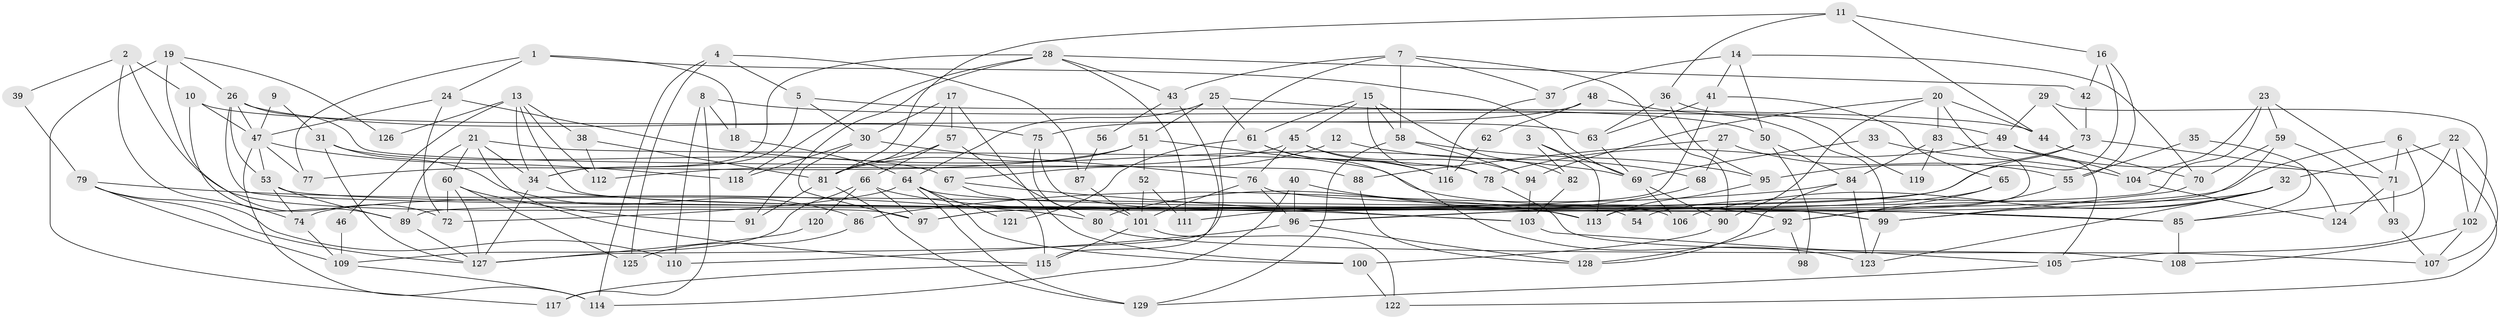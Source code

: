 // coarse degree distribution, {4: 0.17073170731707318, 7: 0.13414634146341464, 8: 0.04878048780487805, 5: 0.13414634146341464, 6: 0.17073170731707318, 2: 0.10975609756097561, 3: 0.17073170731707318, 9: 0.036585365853658534, 11: 0.012195121951219513, 10: 0.012195121951219513}
// Generated by graph-tools (version 1.1) at 2025/52/02/27/25 19:52:08]
// undirected, 129 vertices, 258 edges
graph export_dot {
graph [start="1"]
  node [color=gray90,style=filled];
  1;
  2;
  3;
  4;
  5;
  6;
  7;
  8;
  9;
  10;
  11;
  12;
  13;
  14;
  15;
  16;
  17;
  18;
  19;
  20;
  21;
  22;
  23;
  24;
  25;
  26;
  27;
  28;
  29;
  30;
  31;
  32;
  33;
  34;
  35;
  36;
  37;
  38;
  39;
  40;
  41;
  42;
  43;
  44;
  45;
  46;
  47;
  48;
  49;
  50;
  51;
  52;
  53;
  54;
  55;
  56;
  57;
  58;
  59;
  60;
  61;
  62;
  63;
  64;
  65;
  66;
  67;
  68;
  69;
  70;
  71;
  72;
  73;
  74;
  75;
  76;
  77;
  78;
  79;
  80;
  81;
  82;
  83;
  84;
  85;
  86;
  87;
  88;
  89;
  90;
  91;
  92;
  93;
  94;
  95;
  96;
  97;
  98;
  99;
  100;
  101;
  102;
  103;
  104;
  105;
  106;
  107;
  108;
  109;
  110;
  111;
  112;
  113;
  114;
  115;
  116;
  117;
  118;
  119;
  120;
  121;
  122;
  123;
  124;
  125;
  126;
  127;
  128;
  129;
  1 -- 69;
  1 -- 77;
  1 -- 18;
  1 -- 24;
  2 -- 97;
  2 -- 74;
  2 -- 10;
  2 -- 39;
  3 -- 113;
  3 -- 69;
  3 -- 82;
  4 -- 114;
  4 -- 5;
  4 -- 87;
  4 -- 125;
  5 -- 30;
  5 -- 34;
  5 -- 44;
  6 -- 71;
  6 -- 97;
  6 -- 105;
  6 -- 122;
  7 -- 43;
  7 -- 127;
  7 -- 37;
  7 -- 58;
  7 -- 90;
  8 -- 18;
  8 -- 110;
  8 -- 49;
  8 -- 117;
  9 -- 47;
  9 -- 31;
  10 -- 89;
  10 -- 47;
  10 -- 63;
  11 -- 81;
  11 -- 44;
  11 -- 16;
  11 -- 36;
  12 -- 68;
  12 -- 67;
  13 -- 34;
  13 -- 38;
  13 -- 46;
  13 -- 112;
  13 -- 113;
  13 -- 126;
  14 -- 37;
  14 -- 41;
  14 -- 50;
  14 -- 70;
  15 -- 45;
  15 -- 82;
  15 -- 58;
  15 -- 61;
  15 -- 78;
  16 -- 74;
  16 -- 42;
  16 -- 55;
  17 -- 81;
  17 -- 100;
  17 -- 30;
  17 -- 57;
  18 -- 64;
  19 -- 72;
  19 -- 26;
  19 -- 117;
  19 -- 126;
  20 -- 44;
  20 -- 113;
  20 -- 83;
  20 -- 90;
  20 -- 94;
  21 -- 78;
  21 -- 89;
  21 -- 34;
  21 -- 60;
  21 -- 115;
  22 -- 32;
  22 -- 85;
  22 -- 102;
  22 -- 107;
  23 -- 104;
  23 -- 111;
  23 -- 59;
  23 -- 71;
  24 -- 47;
  24 -- 69;
  24 -- 72;
  25 -- 64;
  25 -- 61;
  25 -- 50;
  25 -- 51;
  26 -- 75;
  26 -- 53;
  26 -- 47;
  26 -- 54;
  26 -- 88;
  27 -- 55;
  27 -- 88;
  27 -- 68;
  28 -- 34;
  28 -- 118;
  28 -- 42;
  28 -- 43;
  28 -- 91;
  28 -- 111;
  29 -- 102;
  29 -- 73;
  29 -- 49;
  30 -- 76;
  30 -- 97;
  30 -- 118;
  31 -- 86;
  31 -- 67;
  31 -- 127;
  32 -- 99;
  32 -- 123;
  32 -- 54;
  32 -- 106;
  33 -- 69;
  33 -- 104;
  34 -- 127;
  34 -- 103;
  35 -- 85;
  35 -- 55;
  36 -- 63;
  36 -- 95;
  36 -- 119;
  37 -- 116;
  38 -- 81;
  38 -- 112;
  39 -- 79;
  40 -- 96;
  40 -- 113;
  40 -- 114;
  41 -- 63;
  41 -- 89;
  41 -- 65;
  42 -- 73;
  43 -- 115;
  43 -- 56;
  44 -- 70;
  45 -- 76;
  45 -- 94;
  45 -- 112;
  45 -- 116;
  46 -- 109;
  47 -- 53;
  47 -- 77;
  47 -- 114;
  47 -- 118;
  48 -- 99;
  48 -- 75;
  48 -- 62;
  49 -- 71;
  49 -- 78;
  49 -- 104;
  50 -- 84;
  50 -- 98;
  51 -- 99;
  51 -- 52;
  51 -- 77;
  51 -- 81;
  52 -- 101;
  52 -- 111;
  53 -- 85;
  53 -- 74;
  53 -- 89;
  55 -- 92;
  56 -- 87;
  57 -- 81;
  57 -- 66;
  57 -- 80;
  58 -- 94;
  58 -- 95;
  58 -- 129;
  59 -- 93;
  59 -- 70;
  59 -- 96;
  60 -- 91;
  60 -- 72;
  60 -- 125;
  60 -- 127;
  61 -- 123;
  61 -- 116;
  61 -- 121;
  62 -- 116;
  63 -- 69;
  64 -- 129;
  64 -- 72;
  64 -- 99;
  64 -- 100;
  64 -- 121;
  65 -- 96;
  65 -- 92;
  66 -- 97;
  66 -- 92;
  66 -- 109;
  66 -- 120;
  67 -- 115;
  67 -- 103;
  68 -- 80;
  69 -- 90;
  69 -- 106;
  70 -- 99;
  71 -- 93;
  71 -- 124;
  73 -- 95;
  73 -- 97;
  73 -- 124;
  74 -- 109;
  75 -- 101;
  75 -- 106;
  76 -- 101;
  76 -- 96;
  76 -- 85;
  78 -- 108;
  79 -- 127;
  79 -- 109;
  79 -- 80;
  79 -- 110;
  80 -- 107;
  81 -- 129;
  81 -- 91;
  82 -- 103;
  83 -- 105;
  83 -- 84;
  83 -- 119;
  84 -- 86;
  84 -- 123;
  84 -- 128;
  85 -- 108;
  86 -- 125;
  87 -- 101;
  88 -- 128;
  89 -- 127;
  90 -- 100;
  92 -- 98;
  92 -- 128;
  93 -- 107;
  94 -- 103;
  95 -- 113;
  96 -- 128;
  96 -- 110;
  99 -- 123;
  100 -- 122;
  101 -- 115;
  101 -- 122;
  102 -- 107;
  102 -- 108;
  103 -- 105;
  104 -- 124;
  105 -- 129;
  109 -- 114;
  115 -- 117;
  120 -- 127;
}
